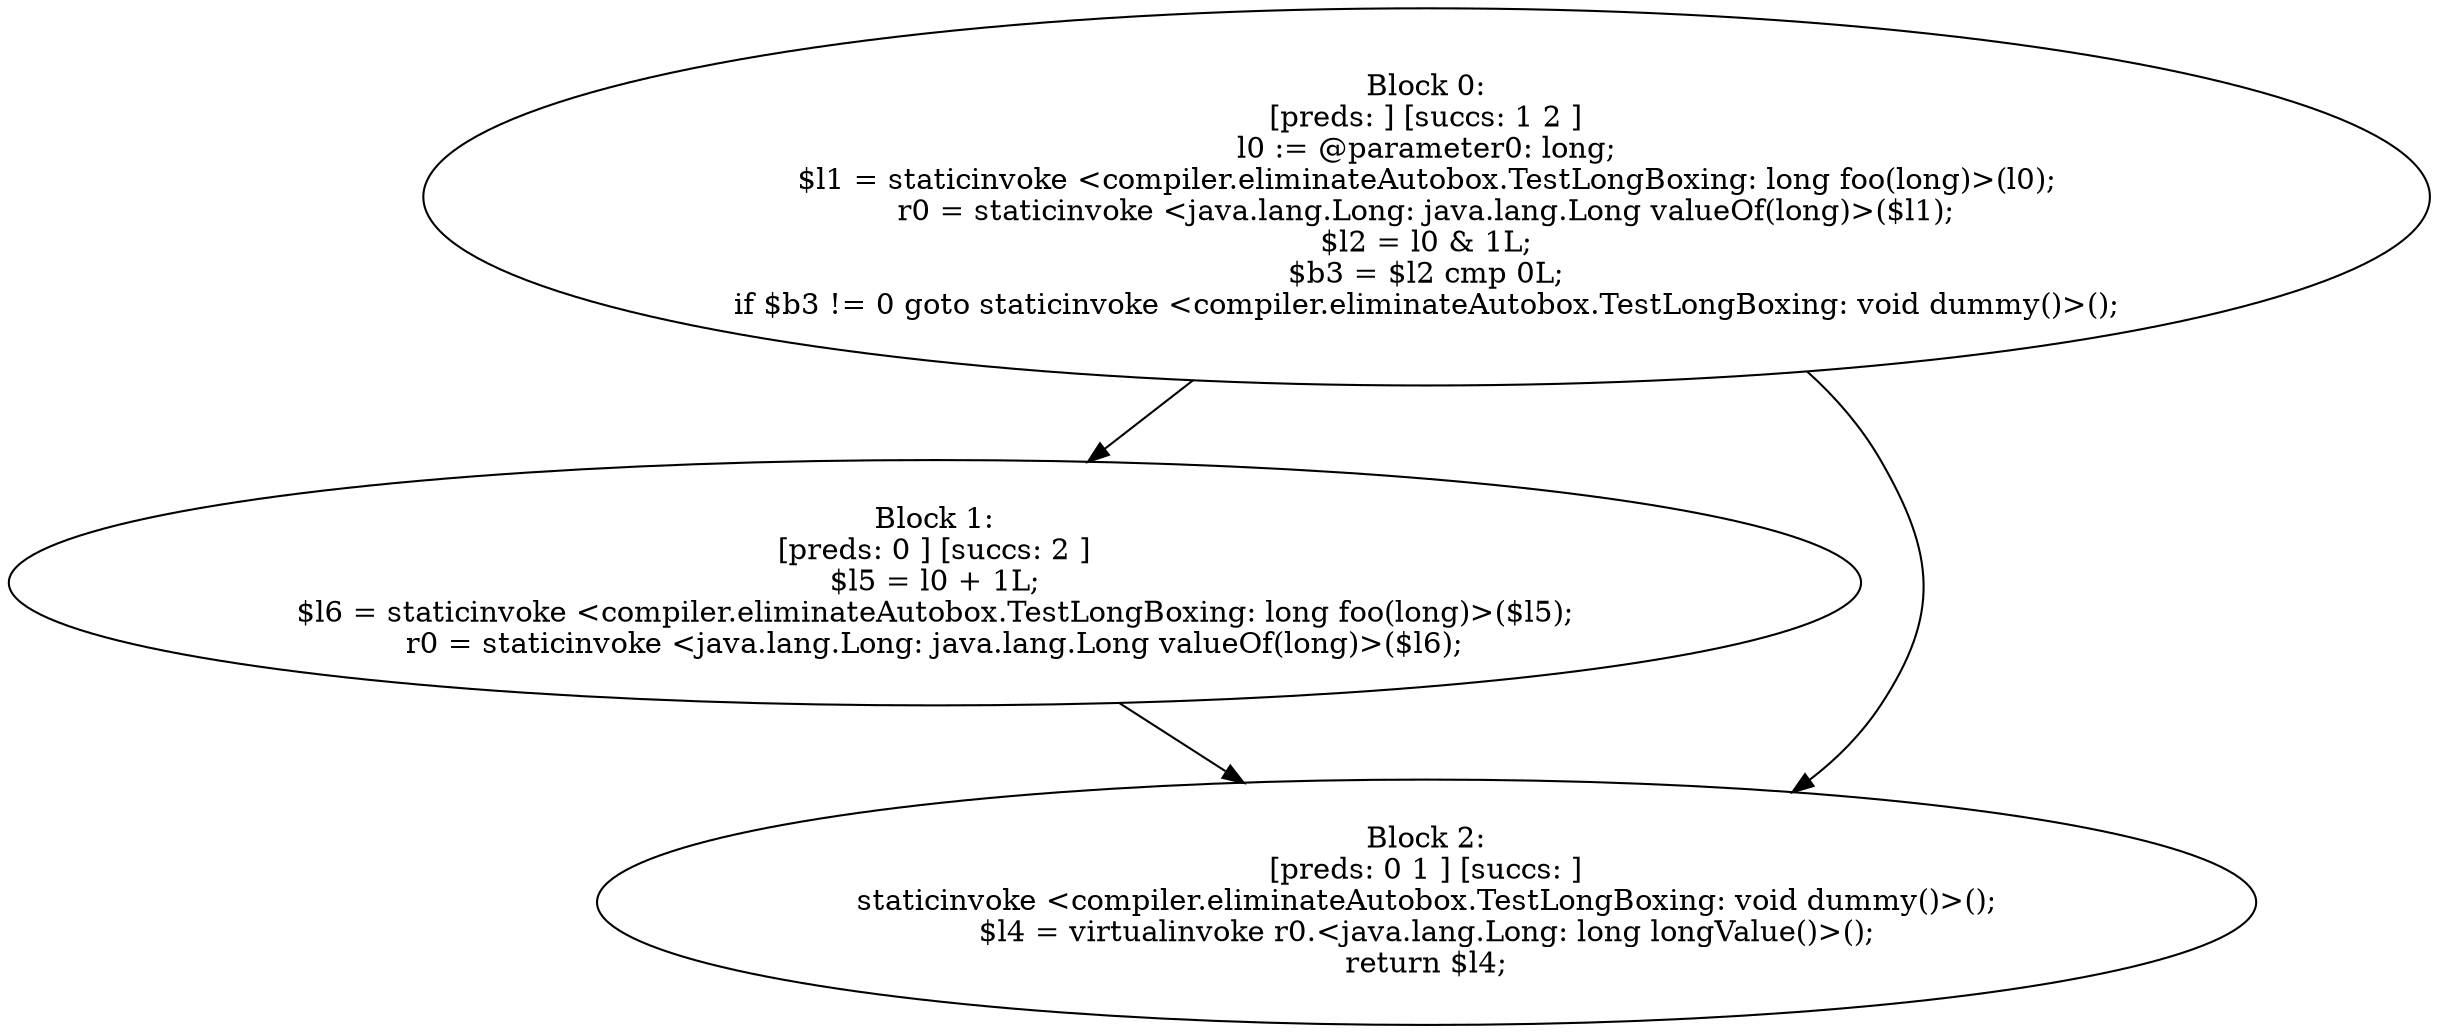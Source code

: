 digraph "unitGraph" {
    "Block 0:
[preds: ] [succs: 1 2 ]
l0 := @parameter0: long;
$l1 = staticinvoke <compiler.eliminateAutobox.TestLongBoxing: long foo(long)>(l0);
r0 = staticinvoke <java.lang.Long: java.lang.Long valueOf(long)>($l1);
$l2 = l0 & 1L;
$b3 = $l2 cmp 0L;
if $b3 != 0 goto staticinvoke <compiler.eliminateAutobox.TestLongBoxing: void dummy()>();
"
    "Block 1:
[preds: 0 ] [succs: 2 ]
$l5 = l0 + 1L;
$l6 = staticinvoke <compiler.eliminateAutobox.TestLongBoxing: long foo(long)>($l5);
r0 = staticinvoke <java.lang.Long: java.lang.Long valueOf(long)>($l6);
"
    "Block 2:
[preds: 0 1 ] [succs: ]
staticinvoke <compiler.eliminateAutobox.TestLongBoxing: void dummy()>();
$l4 = virtualinvoke r0.<java.lang.Long: long longValue()>();
return $l4;
"
    "Block 0:
[preds: ] [succs: 1 2 ]
l0 := @parameter0: long;
$l1 = staticinvoke <compiler.eliminateAutobox.TestLongBoxing: long foo(long)>(l0);
r0 = staticinvoke <java.lang.Long: java.lang.Long valueOf(long)>($l1);
$l2 = l0 & 1L;
$b3 = $l2 cmp 0L;
if $b3 != 0 goto staticinvoke <compiler.eliminateAutobox.TestLongBoxing: void dummy()>();
"->"Block 1:
[preds: 0 ] [succs: 2 ]
$l5 = l0 + 1L;
$l6 = staticinvoke <compiler.eliminateAutobox.TestLongBoxing: long foo(long)>($l5);
r0 = staticinvoke <java.lang.Long: java.lang.Long valueOf(long)>($l6);
";
    "Block 0:
[preds: ] [succs: 1 2 ]
l0 := @parameter0: long;
$l1 = staticinvoke <compiler.eliminateAutobox.TestLongBoxing: long foo(long)>(l0);
r0 = staticinvoke <java.lang.Long: java.lang.Long valueOf(long)>($l1);
$l2 = l0 & 1L;
$b3 = $l2 cmp 0L;
if $b3 != 0 goto staticinvoke <compiler.eliminateAutobox.TestLongBoxing: void dummy()>();
"->"Block 2:
[preds: 0 1 ] [succs: ]
staticinvoke <compiler.eliminateAutobox.TestLongBoxing: void dummy()>();
$l4 = virtualinvoke r0.<java.lang.Long: long longValue()>();
return $l4;
";
    "Block 1:
[preds: 0 ] [succs: 2 ]
$l5 = l0 + 1L;
$l6 = staticinvoke <compiler.eliminateAutobox.TestLongBoxing: long foo(long)>($l5);
r0 = staticinvoke <java.lang.Long: java.lang.Long valueOf(long)>($l6);
"->"Block 2:
[preds: 0 1 ] [succs: ]
staticinvoke <compiler.eliminateAutobox.TestLongBoxing: void dummy()>();
$l4 = virtualinvoke r0.<java.lang.Long: long longValue()>();
return $l4;
";
}
